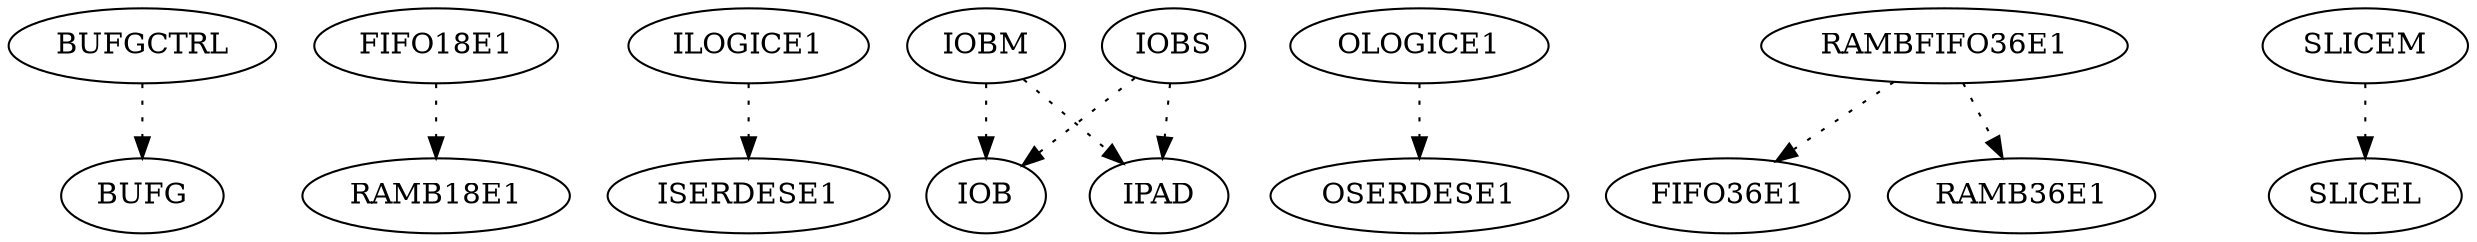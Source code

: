 digraph graphname {

  BUFGCTRL -> BUFG [style=dotted]
  FIFO18E1 -> RAMB18E1 [style=dotted]
  ILOGICE1 -> ISERDESE1 [style=dotted]
  IOBM -> IOB [style=dotted]
  IOBM -> IPAD [style=dotted]
  IOBS -> IOB [style=dotted]
  IOBS -> IPAD [style=dotted]
  OLOGICE1 -> OSERDESE1 [style=dotted]
  RAMBFIFO36E1 -> FIFO36E1 [style=dotted]
  RAMBFIFO36E1 -> RAMB36E1 [style=dotted]
  SLICEM -> SLICEL [style=dotted]

}
